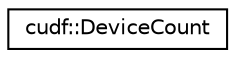 digraph "Graphical Class Hierarchy"
{
  edge [fontname="Helvetica",fontsize="10",labelfontname="Helvetica",labelfontsize="10"];
  node [fontname="Helvetica",fontsize="10",shape=record];
  rankdir="LR";
  Node0 [label="cudf::DeviceCount",height=0.2,width=0.4,color="black", fillcolor="white", style="filled",URL="$structcudf_1_1DeviceCount.html"];
}
